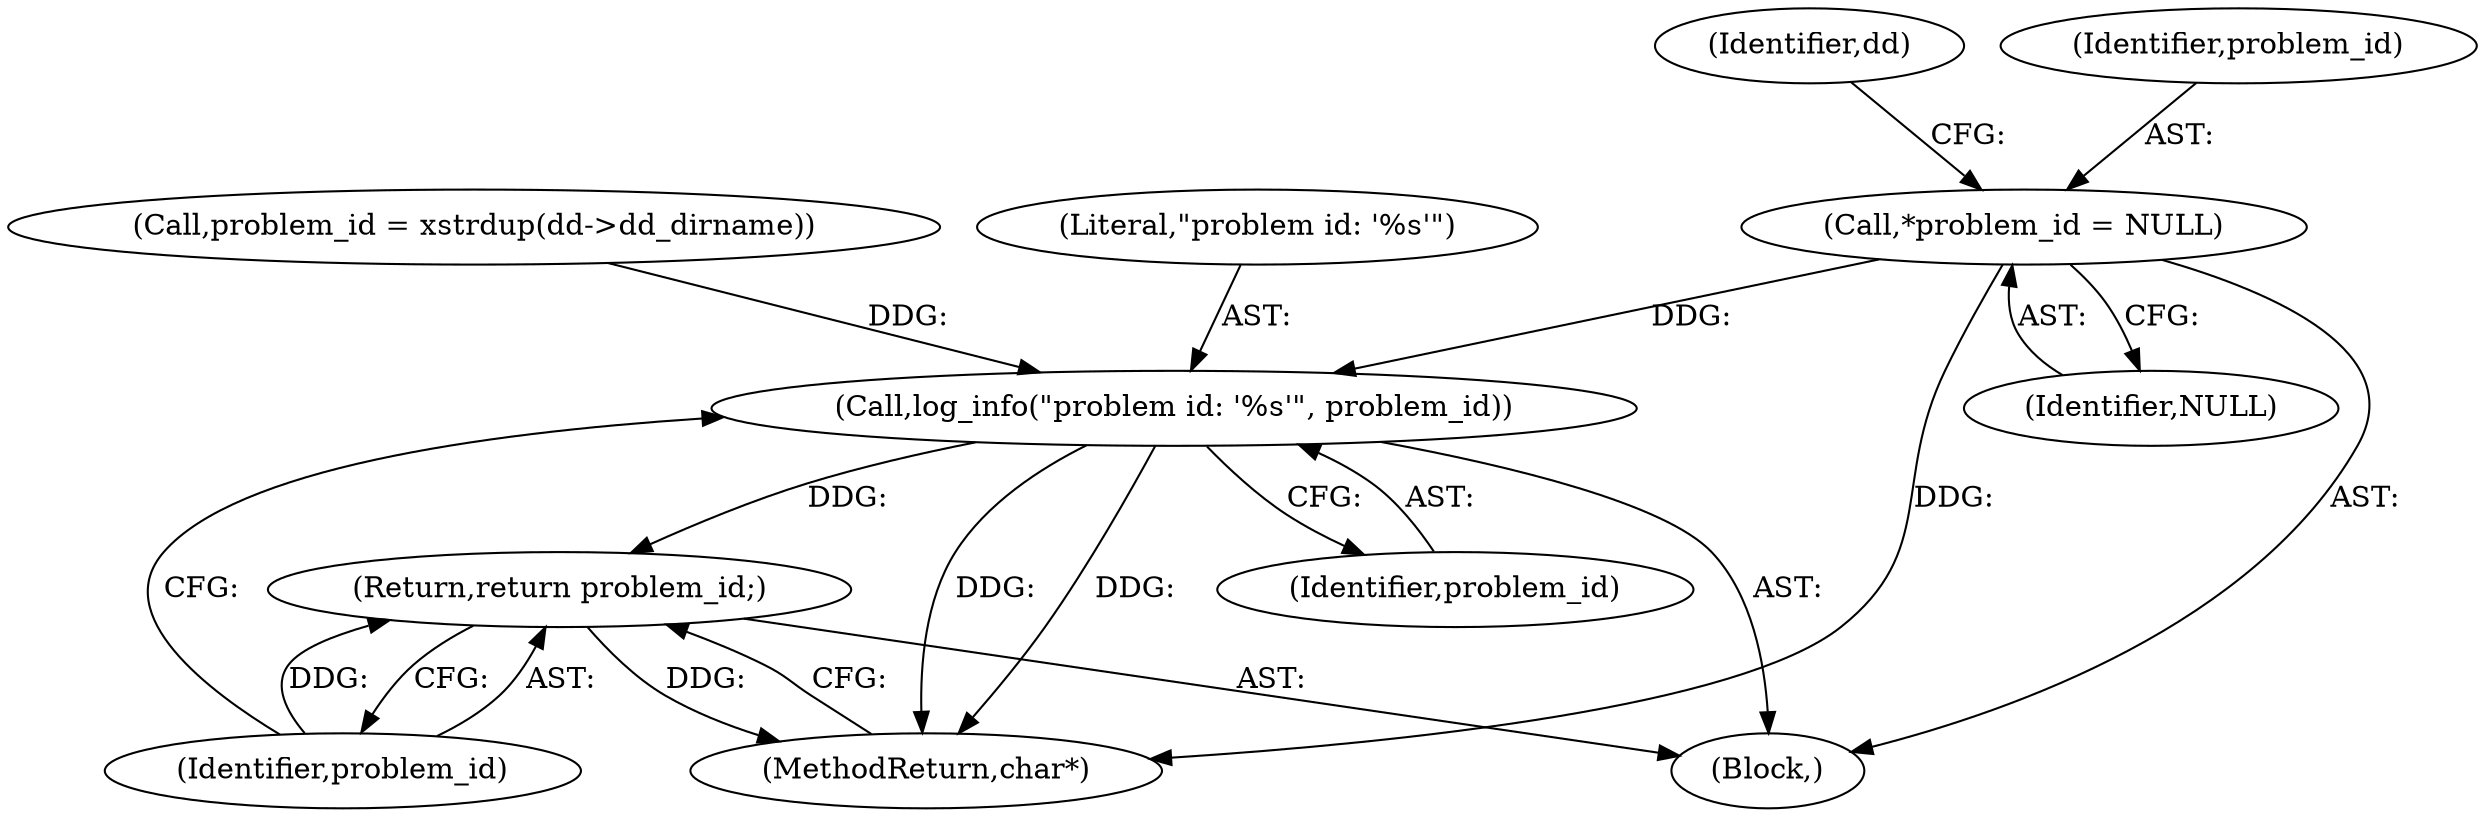 digraph "0_abrt_8939398b82006ba1fec4ed491339fc075f43fc7c_3@pointer" {
"1000123" [label="(Call,*problem_id = NULL)"];
"1000137" [label="(Call,log_info(\"problem id: '%s'\", problem_id))"];
"1000140" [label="(Return,return problem_id;)"];
"1000102" [label="(Block,)"];
"1000142" [label="(MethodReturn,char*)"];
"1000138" [label="(Literal,\"problem id: '%s'\")"];
"1000127" [label="(Identifier,dd)"];
"1000141" [label="(Identifier,problem_id)"];
"1000139" [label="(Identifier,problem_id)"];
"1000129" [label="(Call,problem_id = xstrdup(dd->dd_dirname))"];
"1000125" [label="(Identifier,NULL)"];
"1000123" [label="(Call,*problem_id = NULL)"];
"1000124" [label="(Identifier,problem_id)"];
"1000137" [label="(Call,log_info(\"problem id: '%s'\", problem_id))"];
"1000140" [label="(Return,return problem_id;)"];
"1000123" -> "1000102"  [label="AST: "];
"1000123" -> "1000125"  [label="CFG: "];
"1000124" -> "1000123"  [label="AST: "];
"1000125" -> "1000123"  [label="AST: "];
"1000127" -> "1000123"  [label="CFG: "];
"1000123" -> "1000142"  [label="DDG: "];
"1000123" -> "1000137"  [label="DDG: "];
"1000137" -> "1000102"  [label="AST: "];
"1000137" -> "1000139"  [label="CFG: "];
"1000138" -> "1000137"  [label="AST: "];
"1000139" -> "1000137"  [label="AST: "];
"1000141" -> "1000137"  [label="CFG: "];
"1000137" -> "1000142"  [label="DDG: "];
"1000137" -> "1000142"  [label="DDG: "];
"1000129" -> "1000137"  [label="DDG: "];
"1000137" -> "1000140"  [label="DDG: "];
"1000140" -> "1000102"  [label="AST: "];
"1000140" -> "1000141"  [label="CFG: "];
"1000141" -> "1000140"  [label="AST: "];
"1000142" -> "1000140"  [label="CFG: "];
"1000140" -> "1000142"  [label="DDG: "];
"1000141" -> "1000140"  [label="DDG: "];
}
